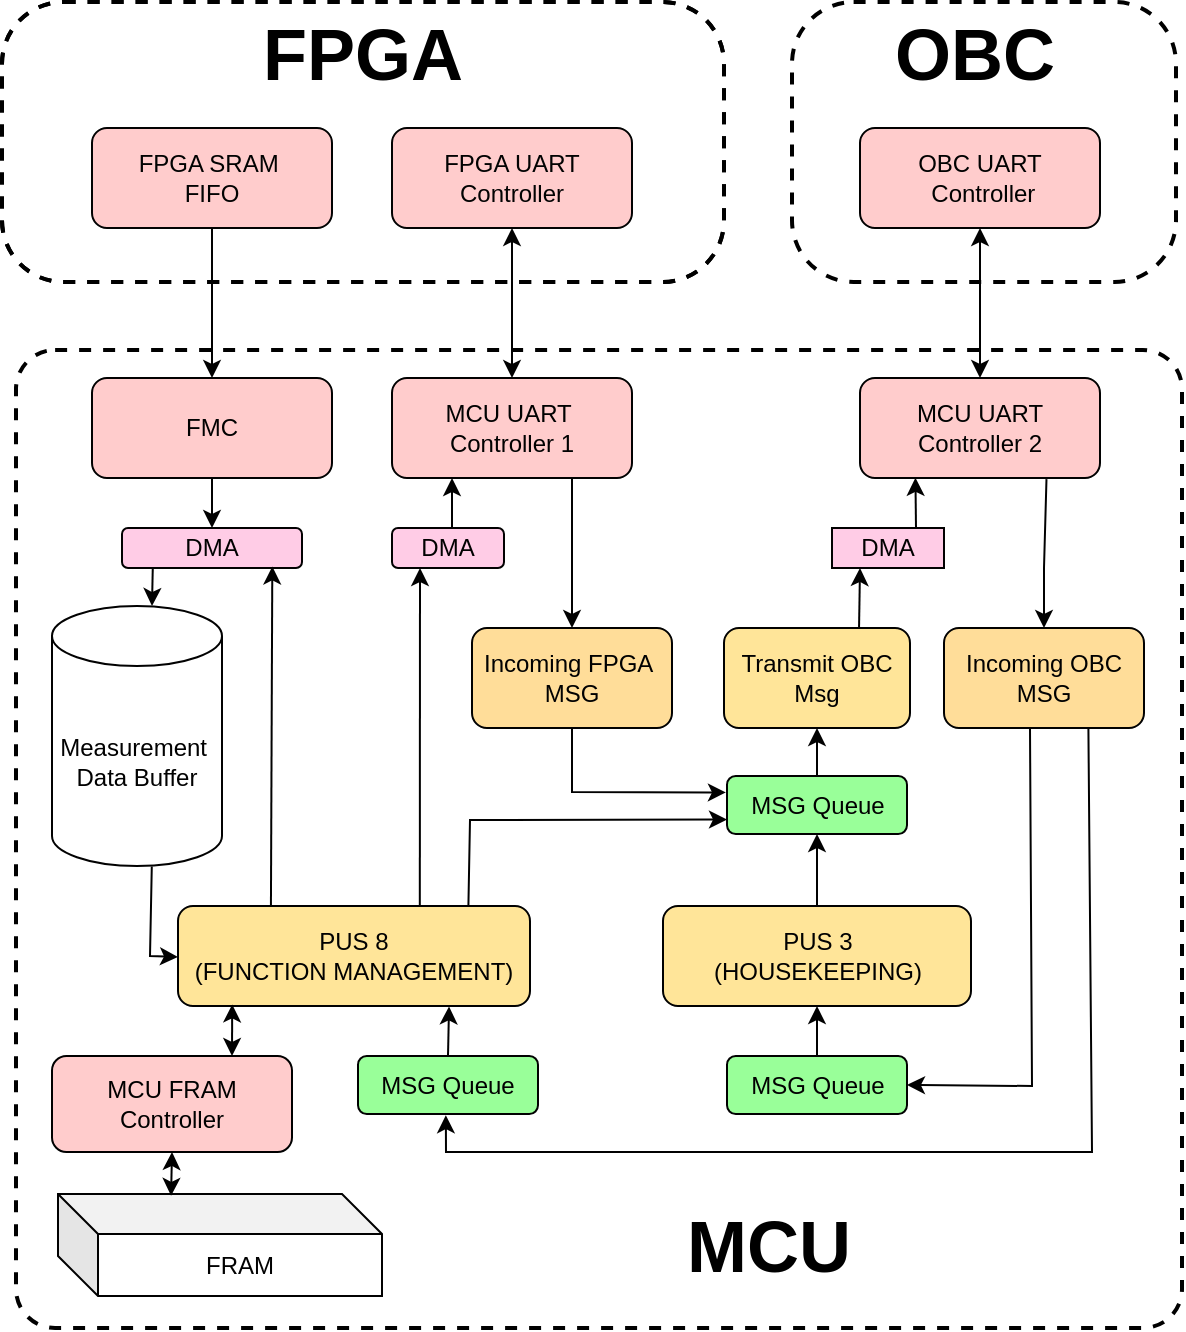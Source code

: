 <mxfile version="26.1.0">
  <diagram name="Pagină-1" id="ddQv_wzsTZBWzUbWPsOU">
    <mxGraphModel dx="2120" dy="953" grid="0" gridSize="10" guides="1" tooltips="1" connect="1" arrows="1" fold="1" page="1" pageScale="1" pageWidth="827" pageHeight="1169" math="0" shadow="0">
      <root>
        <mxCell id="0" />
        <mxCell id="1" parent="0" />
        <mxCell id="Oofgd8KAAimV3NUf_qpA-2" value="Incoming OBC&#xa;MSG" style="rounded=1;whiteSpace=wrap;fillColor=#FFDD99;" parent="1" vertex="1">
          <mxGeometry x="486" y="350" width="100" height="50" as="geometry" />
        </mxCell>
        <mxCell id="Oofgd8KAAimV3NUf_qpA-3" value="PUS 8&#xa;(FUNCTION MANAGEMENT)" style="rounded=1;whiteSpace=wrap;fillColor=#FFE599;" parent="1" vertex="1">
          <mxGeometry x="103" y="489" width="176" height="50" as="geometry" />
        </mxCell>
        <mxCell id="Oofgd8KAAimV3NUf_qpA-4" value="PUS 3&#xa;(HOUSEKEEPING)" style="rounded=1;whiteSpace=wrap;fillColor=#FFE599;" parent="1" vertex="1">
          <mxGeometry x="345.5" y="489" width="154" height="50" as="geometry" />
        </mxCell>
        <mxCell id="Oofgd8KAAimV3NUf_qpA-5" value="Transmit OBC&#xa;Msg" style="rounded=1;whiteSpace=wrap;fillColor=#FFE599;" parent="1" vertex="1">
          <mxGeometry x="376" y="350" width="93" height="50" as="geometry" />
        </mxCell>
        <mxCell id="Oofgd8KAAimV3NUf_qpA-11" value="OBC UART&#xa; Controller" style="rounded=1;whiteSpace=wrap;fillColor=#FFCCCC;" parent="1" vertex="1">
          <mxGeometry x="444" y="100" width="120" height="50" as="geometry" />
        </mxCell>
        <mxCell id="Oofgd8KAAimV3NUf_qpA-13" value="FPGA UART Controller" style="rounded=1;whiteSpace=wrap;fillColor=#FFCCCC;" parent="1" vertex="1">
          <mxGeometry x="210" y="100" width="120" height="50" as="geometry" />
        </mxCell>
        <mxCell id="Oofgd8KAAimV3NUf_qpA-15" value="MCU UART&#xa;Controller 2" style="rounded=1;whiteSpace=wrap;fillColor=#FFCCCC;" parent="1" vertex="1">
          <mxGeometry x="444" y="225" width="120" height="50" as="geometry" />
        </mxCell>
        <mxCell id="Oofgd8KAAimV3NUf_qpA-29" value="" style="endArrow=classic;html=1;rounded=0;entryX=1;entryY=0.5;entryDx=0;entryDy=0;exitX=0.43;exitY=1.001;exitDx=0;exitDy=0;exitPerimeter=0;" parent="1" source="Oofgd8KAAimV3NUf_qpA-2" target="Y2emWDWQEBasdr7QZTMM-36" edge="1">
          <mxGeometry width="50" height="50" relative="1" as="geometry">
            <mxPoint x="529" y="401" as="sourcePoint" />
            <mxPoint x="574.0" y="511.0" as="targetPoint" />
            <Array as="points">
              <mxPoint x="530" y="579" />
            </Array>
          </mxGeometry>
        </mxCell>
        <mxCell id="uqsOZBm66acdyXTOZB4C-3" value="" style="endArrow=classic;html=1;rounded=0;entryX=0.25;entryY=1;entryDx=0;entryDy=0;exitX=0.687;exitY=-0.001;exitDx=0;exitDy=0;exitPerimeter=0;" parent="1" target="Y2emWDWQEBasdr7QZTMM-10" edge="1" source="Oofgd8KAAimV3NUf_qpA-3">
          <mxGeometry width="50" height="50" relative="1" as="geometry">
            <mxPoint x="270" y="560" as="sourcePoint" />
            <mxPoint x="270" y="370" as="targetPoint" />
          </mxGeometry>
        </mxCell>
        <mxCell id="uqsOZBm66acdyXTOZB4C-2" value="MCU UART &#xa;Controller 1" style="rounded=1;whiteSpace=wrap;fillColor=#FFCCCC;" parent="1" vertex="1">
          <mxGeometry x="210" y="225" width="120" height="50" as="geometry" />
        </mxCell>
        <mxCell id="uqsOZBm66acdyXTOZB4C-6" value="FRAM" style="shape=cube;whiteSpace=wrap;html=1;boundedLbl=1;backgroundOutline=1;darkOpacity=0.05;darkOpacity2=0.1;" parent="1" vertex="1">
          <mxGeometry x="43" y="633" width="162" height="51" as="geometry" />
        </mxCell>
        <mxCell id="uqsOZBm66acdyXTOZB4C-10" value="Incoming FPGA &#xa;MSG" style="rounded=1;whiteSpace=wrap;fillColor=#FFDD99;" parent="1" vertex="1">
          <mxGeometry x="250" y="350" width="100" height="50" as="geometry" />
        </mxCell>
        <mxCell id="Y2emWDWQEBasdr7QZTMM-3" value="FMC" style="rounded=1;whiteSpace=wrap;fillColor=#FFCCCC;" vertex="1" parent="1">
          <mxGeometry x="60" y="225" width="120" height="50" as="geometry" />
        </mxCell>
        <mxCell id="Y2emWDWQEBasdr7QZTMM-4" value="FPGA SRAM &#xa;FIFO" style="rounded=1;whiteSpace=wrap;fillColor=#FFCCCC;" vertex="1" parent="1">
          <mxGeometry x="60" y="100" width="120" height="50" as="geometry" />
        </mxCell>
        <mxCell id="Y2emWDWQEBasdr7QZTMM-5" value="" style="endArrow=classic;html=1;rounded=0;exitX=0.5;exitY=1;exitDx=0;exitDy=0;entryX=0.5;entryY=0;entryDx=0;entryDy=0;" edge="1" parent="1" source="Y2emWDWQEBasdr7QZTMM-4" target="Y2emWDWQEBasdr7QZTMM-3">
          <mxGeometry width="50" height="50" relative="1" as="geometry">
            <mxPoint x="230" y="420" as="sourcePoint" />
            <mxPoint x="280" y="370" as="targetPoint" />
          </mxGeometry>
        </mxCell>
        <mxCell id="Y2emWDWQEBasdr7QZTMM-9" value="Measurement&amp;nbsp;&lt;div&gt;Data Buffer&lt;/div&gt;" style="shape=cylinder3;whiteSpace=wrap;html=1;boundedLbl=1;backgroundOutline=1;size=15;" vertex="1" parent="1">
          <mxGeometry x="40" y="339" width="85" height="130" as="geometry" />
        </mxCell>
        <mxCell id="Y2emWDWQEBasdr7QZTMM-10" value="DMA" style="rounded=1;whiteSpace=wrap;html=1;fillColor=light-dark(#FFCCE6,var(--ge-dark-color, #121212));" vertex="1" parent="1">
          <mxGeometry x="210" y="300" width="56" height="20" as="geometry" />
        </mxCell>
        <mxCell id="Y2emWDWQEBasdr7QZTMM-12" value="DMA" style="rounded=1;whiteSpace=wrap;html=1;fillColor=light-dark(#FFCCE6,var(--ge-dark-color, #121212));" vertex="1" parent="1">
          <mxGeometry x="75" y="300" width="90" height="20" as="geometry" />
        </mxCell>
        <mxCell id="Y2emWDWQEBasdr7QZTMM-15" value="" style="endArrow=classic;html=1;rounded=0;exitX=0.264;exitY=-0.001;exitDx=0;exitDy=0;entryX=0.835;entryY=0.961;entryDx=0;entryDy=0;entryPerimeter=0;exitPerimeter=0;" edge="1" parent="1" source="Oofgd8KAAimV3NUf_qpA-3" target="Y2emWDWQEBasdr7QZTMM-12">
          <mxGeometry width="50" height="50" relative="1" as="geometry">
            <mxPoint x="230" y="540" as="sourcePoint" />
            <mxPoint x="280" y="490" as="targetPoint" />
          </mxGeometry>
        </mxCell>
        <mxCell id="Y2emWDWQEBasdr7QZTMM-16" value="" style="endArrow=classic;html=1;rounded=0;exitX=0.171;exitY=1.003;exitDx=0;exitDy=0;exitPerimeter=0;" edge="1" parent="1" source="Y2emWDWQEBasdr7QZTMM-12">
          <mxGeometry width="50" height="50" relative="1" as="geometry">
            <mxPoint x="170" y="320" as="sourcePoint" />
            <mxPoint x="90" y="339" as="targetPoint" />
          </mxGeometry>
        </mxCell>
        <mxCell id="Y2emWDWQEBasdr7QZTMM-17" value="" style="endArrow=classic;html=1;rounded=0;exitX=0.587;exitY=1.002;exitDx=0;exitDy=0;exitPerimeter=0;entryX=0;entryY=0.509;entryDx=0;entryDy=0;entryPerimeter=0;" edge="1" parent="1" source="Y2emWDWQEBasdr7QZTMM-9" target="Oofgd8KAAimV3NUf_qpA-3">
          <mxGeometry width="50" height="50" relative="1" as="geometry">
            <mxPoint x="180" y="500" as="sourcePoint" />
            <mxPoint x="230" y="450" as="targetPoint" />
            <Array as="points">
              <mxPoint x="89" y="514" />
            </Array>
          </mxGeometry>
        </mxCell>
        <mxCell id="Y2emWDWQEBasdr7QZTMM-18" value="" style="endArrow=classic;startArrow=classic;html=1;rounded=0;entryX=0.5;entryY=1;entryDx=0;entryDy=0;exitX=0.5;exitY=0;exitDx=0;exitDy=0;" edge="1" parent="1" source="uqsOZBm66acdyXTOZB4C-2" target="Oofgd8KAAimV3NUf_qpA-13">
          <mxGeometry width="50" height="50" relative="1" as="geometry">
            <mxPoint x="110" y="480" as="sourcePoint" />
            <mxPoint x="160" y="430" as="targetPoint" />
          </mxGeometry>
        </mxCell>
        <mxCell id="Y2emWDWQEBasdr7QZTMM-20" value="" style="endArrow=classic;html=1;rounded=0;exitX=0.5;exitY=1;exitDx=0;exitDy=0;entryX=0.5;entryY=0;entryDx=0;entryDy=0;" edge="1" parent="1" source="Y2emWDWQEBasdr7QZTMM-3" target="Y2emWDWQEBasdr7QZTMM-12">
          <mxGeometry width="50" height="50" relative="1" as="geometry">
            <mxPoint x="110" y="480" as="sourcePoint" />
            <mxPoint x="160" y="430" as="targetPoint" />
          </mxGeometry>
        </mxCell>
        <mxCell id="Y2emWDWQEBasdr7QZTMM-21" value="" style="endArrow=classic;html=1;rounded=0;entryX=0.25;entryY=1;entryDx=0;entryDy=0;" edge="1" parent="1" target="uqsOZBm66acdyXTOZB4C-2">
          <mxGeometry width="50" height="50" relative="1" as="geometry">
            <mxPoint x="240" y="300" as="sourcePoint" />
            <mxPoint x="280" y="260" as="targetPoint" />
          </mxGeometry>
        </mxCell>
        <mxCell id="Y2emWDWQEBasdr7QZTMM-22" value="" style="endArrow=classic;startArrow=classic;html=1;rounded=0;entryX=0.5;entryY=1;entryDx=0;entryDy=0;exitX=0.5;exitY=0;exitDx=0;exitDy=0;" edge="1" parent="1" source="Oofgd8KAAimV3NUf_qpA-15" target="Oofgd8KAAimV3NUf_qpA-11">
          <mxGeometry width="50" height="50" relative="1" as="geometry">
            <mxPoint x="479.41" y="230" as="sourcePoint" />
            <mxPoint x="479.41" y="150" as="targetPoint" />
          </mxGeometry>
        </mxCell>
        <mxCell id="Y2emWDWQEBasdr7QZTMM-23" value="" style="endArrow=classic;html=1;rounded=0;exitX=0.75;exitY=1;exitDx=0;exitDy=0;" edge="1" parent="1" source="uqsOZBm66acdyXTOZB4C-2">
          <mxGeometry width="50" height="50" relative="1" as="geometry">
            <mxPoint x="270" y="510" as="sourcePoint" />
            <mxPoint x="300" y="350" as="targetPoint" />
          </mxGeometry>
        </mxCell>
        <mxCell id="Y2emWDWQEBasdr7QZTMM-24" value="DMA" style="rounded=1;whiteSpace=wrap;html=1;fillColor=light-dark(#FFCCE6,var(--ge-dark-color, #121212));arcSize=0;" vertex="1" parent="1">
          <mxGeometry x="430" y="300" width="56" height="20" as="geometry" />
        </mxCell>
        <mxCell id="Y2emWDWQEBasdr7QZTMM-30" value="" style="endArrow=classic;html=1;rounded=0;exitX=0.726;exitY=0.005;exitDx=0;exitDy=0;entryX=0.25;entryY=1;entryDx=0;entryDy=0;exitPerimeter=0;" edge="1" parent="1" source="Oofgd8KAAimV3NUf_qpA-5" target="Y2emWDWQEBasdr7QZTMM-24">
          <mxGeometry width="50" height="50" relative="1" as="geometry">
            <mxPoint x="380" y="450" as="sourcePoint" />
            <mxPoint x="430" y="400" as="targetPoint" />
          </mxGeometry>
        </mxCell>
        <mxCell id="Y2emWDWQEBasdr7QZTMM-31" value="" style="endArrow=classic;html=1;rounded=0;exitX=0.75;exitY=0;exitDx=0;exitDy=0;entryX=0.231;entryY=0.998;entryDx=0;entryDy=0;entryPerimeter=0;" edge="1" parent="1" source="Y2emWDWQEBasdr7QZTMM-24" target="Oofgd8KAAimV3NUf_qpA-15">
          <mxGeometry width="50" height="50" relative="1" as="geometry">
            <mxPoint x="456.014" y="300.0" as="sourcePoint" />
            <mxPoint x="455.95" y="280.04" as="targetPoint" />
          </mxGeometry>
        </mxCell>
        <mxCell id="Y2emWDWQEBasdr7QZTMM-32" value="" style="endArrow=classic;html=1;rounded=0;exitX=0.777;exitY=1.011;exitDx=0;exitDy=0;exitPerimeter=0;entryX=0.5;entryY=0;entryDx=0;entryDy=0;" edge="1" parent="1" source="Oofgd8KAAimV3NUf_qpA-15" target="Oofgd8KAAimV3NUf_qpA-2">
          <mxGeometry width="50" height="50" relative="1" as="geometry">
            <mxPoint x="430" y="470" as="sourcePoint" />
            <mxPoint x="480" y="420" as="targetPoint" />
            <Array as="points">
              <mxPoint x="536" y="320" />
            </Array>
          </mxGeometry>
        </mxCell>
        <mxCell id="Y2emWDWQEBasdr7QZTMM-33" value="MSG Queue" style="rounded=1;whiteSpace=wrap;html=1;fillColor=light-dark(#99FF99,var(--ge-dark-color, #121212));" vertex="1" parent="1">
          <mxGeometry x="377.5" y="424" width="90" height="29" as="geometry" />
        </mxCell>
        <mxCell id="Y2emWDWQEBasdr7QZTMM-34" value="" style="endArrow=classic;html=1;rounded=0;exitX=0.5;exitY=1;exitDx=0;exitDy=0;entryX=-0.006;entryY=0.284;entryDx=0;entryDy=0;entryPerimeter=0;" edge="1" parent="1" source="uqsOZBm66acdyXTOZB4C-10" target="Y2emWDWQEBasdr7QZTMM-33">
          <mxGeometry width="50" height="50" relative="1" as="geometry">
            <mxPoint x="250" y="500" as="sourcePoint" />
            <mxPoint x="320" y="440" as="targetPoint" />
            <Array as="points">
              <mxPoint x="300" y="432" />
            </Array>
          </mxGeometry>
        </mxCell>
        <mxCell id="Y2emWDWQEBasdr7QZTMM-35" value="" style="endArrow=classic;html=1;rounded=0;exitX=0.825;exitY=0.002;exitDx=0;exitDy=0;exitPerimeter=0;entryX=0;entryY=0.75;entryDx=0;entryDy=0;" edge="1" parent="1" source="Oofgd8KAAimV3NUf_qpA-3" target="Y2emWDWQEBasdr7QZTMM-33">
          <mxGeometry width="50" height="50" relative="1" as="geometry">
            <mxPoint x="240" y="560" as="sourcePoint" />
            <mxPoint x="290" y="510" as="targetPoint" />
            <Array as="points">
              <mxPoint x="249" y="446" />
            </Array>
          </mxGeometry>
        </mxCell>
        <mxCell id="Y2emWDWQEBasdr7QZTMM-36" value="MSG Queue" style="rounded=1;whiteSpace=wrap;html=1;fillColor=light-dark(#99FF99,var(--ge-dark-color, #121212));" vertex="1" parent="1">
          <mxGeometry x="377.5" y="564" width="90" height="29" as="geometry" />
        </mxCell>
        <mxCell id="Y2emWDWQEBasdr7QZTMM-37" value="MSG Queue" style="rounded=1;whiteSpace=wrap;html=1;fillColor=light-dark(#99FF99,var(--ge-dark-color, #121212));" vertex="1" parent="1">
          <mxGeometry x="193" y="564" width="90" height="29" as="geometry" />
        </mxCell>
        <mxCell id="Y2emWDWQEBasdr7QZTMM-39" value="" style="endArrow=classic;html=1;rounded=0;exitX=0.5;exitY=0;exitDx=0;exitDy=0;entryX=0.5;entryY=1;entryDx=0;entryDy=0;" edge="1" parent="1" source="Y2emWDWQEBasdr7QZTMM-36" target="Oofgd8KAAimV3NUf_qpA-4">
          <mxGeometry width="50" height="50" relative="1" as="geometry">
            <mxPoint x="260" y="540" as="sourcePoint" />
            <mxPoint x="310" y="490" as="targetPoint" />
          </mxGeometry>
        </mxCell>
        <mxCell id="Y2emWDWQEBasdr7QZTMM-41" value="" style="endArrow=classic;html=1;rounded=0;entryX=0.488;entryY=1.021;entryDx=0;entryDy=0;exitX=0.722;exitY=0.996;exitDx=0;exitDy=0;entryPerimeter=0;exitPerimeter=0;" edge="1" parent="1" source="Oofgd8KAAimV3NUf_qpA-2" target="Y2emWDWQEBasdr7QZTMM-37">
          <mxGeometry width="50" height="50" relative="1" as="geometry">
            <mxPoint x="561" y="407.85" as="sourcePoint" />
            <mxPoint x="236.92" y="600.647" as="targetPoint" />
            <Array as="points">
              <mxPoint x="560" y="612" />
              <mxPoint x="237" y="612" />
            </Array>
          </mxGeometry>
        </mxCell>
        <mxCell id="Y2emWDWQEBasdr7QZTMM-42" value="" style="endArrow=classic;html=1;rounded=0;exitX=0.5;exitY=0;exitDx=0;exitDy=0;entryX=0.77;entryY=1.004;entryDx=0;entryDy=0;entryPerimeter=0;" edge="1" parent="1" source="Y2emWDWQEBasdr7QZTMM-37" target="Oofgd8KAAimV3NUf_qpA-3">
          <mxGeometry width="50" height="50" relative="1" as="geometry">
            <mxPoint x="100" y="520" as="sourcePoint" />
            <mxPoint x="150" y="470" as="targetPoint" />
          </mxGeometry>
        </mxCell>
        <mxCell id="Y2emWDWQEBasdr7QZTMM-43" value="" style="endArrow=classic;html=1;rounded=0;entryX=0.5;entryY=1;entryDx=0;entryDy=0;exitX=0.5;exitY=0;exitDx=0;exitDy=0;" edge="1" parent="1" source="Oofgd8KAAimV3NUf_qpA-4" target="Y2emWDWQEBasdr7QZTMM-33">
          <mxGeometry width="50" height="50" relative="1" as="geometry">
            <mxPoint x="370" y="540" as="sourcePoint" />
            <mxPoint x="470" y="485" as="targetPoint" />
          </mxGeometry>
        </mxCell>
        <mxCell id="Y2emWDWQEBasdr7QZTMM-45" value="" style="endArrow=classic;html=1;rounded=0;exitX=0.5;exitY=0;exitDx=0;exitDy=0;entryX=0.5;entryY=1;entryDx=0;entryDy=0;" edge="1" parent="1" source="Y2emWDWQEBasdr7QZTMM-33" target="Oofgd8KAAimV3NUf_qpA-5">
          <mxGeometry width="50" height="50" relative="1" as="geometry">
            <mxPoint x="174" y="446" as="sourcePoint" />
            <mxPoint x="224" y="396" as="targetPoint" />
          </mxGeometry>
        </mxCell>
        <mxCell id="Y2emWDWQEBasdr7QZTMM-48" value="" style="rounded=1;whiteSpace=wrap;html=1;arcSize=22;strokeColor=#000000;dashed=1;strokeWidth=2;fillColor=#FFFFFF;fillOpacity=0.3;" vertex="1" parent="1">
          <mxGeometry x="15" y="37" width="361" height="140" as="geometry" />
        </mxCell>
        <mxCell id="Y2emWDWQEBasdr7QZTMM-49" value="&lt;h1&gt;&lt;br&gt;&lt;/h1&gt;" style="rounded=1;whiteSpace=wrap;html=1;arcSize=22;strokeColor=#000000;dashed=1;strokeWidth=2;fillColor=#FFFFFF;fillOpacity=0.3;align=center;" vertex="1" parent="1">
          <mxGeometry x="15" y="37" width="361" height="140" as="geometry" />
        </mxCell>
        <mxCell id="Y2emWDWQEBasdr7QZTMM-51" value="" style="rounded=1;whiteSpace=wrap;html=1;arcSize=4;strokeColor=#000000;dashed=1;strokeWidth=2;fillColor=#FFFFFF;fillOpacity=0.3;" vertex="1" parent="1">
          <mxGeometry x="22" y="211" width="583" height="489" as="geometry" />
        </mxCell>
        <mxCell id="Y2emWDWQEBasdr7QZTMM-50" value="" style="rounded=1;whiteSpace=wrap;html=1;arcSize=22;strokeColor=#000000;dashed=1;strokeWidth=2;fillColor=#FFFFFF;fillOpacity=0.3;" vertex="1" parent="1">
          <mxGeometry x="410" y="37" width="192" height="140" as="geometry" />
        </mxCell>
        <mxCell id="Y2emWDWQEBasdr7QZTMM-52" value="&lt;font style=&quot;font-size: 36px;&quot;&gt;&lt;b style=&quot;&quot;&gt;FPGA&lt;/b&gt;&lt;/font&gt;" style="text;html=1;align=center;verticalAlign=middle;whiteSpace=wrap;rounded=0;" vertex="1" parent="1">
          <mxGeometry x="124.25" y="42" width="142.5" height="41" as="geometry" />
        </mxCell>
        <mxCell id="Y2emWDWQEBasdr7QZTMM-53" value="&lt;font style=&quot;font-size: 36px;&quot;&gt;&lt;b style=&quot;&quot;&gt;OBC&lt;/b&gt;&lt;/font&gt;" style="text;html=1;align=center;verticalAlign=middle;whiteSpace=wrap;rounded=0;" vertex="1" parent="1">
          <mxGeometry x="430" y="42" width="142.5" height="41" as="geometry" />
        </mxCell>
        <mxCell id="Y2emWDWQEBasdr7QZTMM-55" value="MCU FRAM&#xa;Controller" style="rounded=1;whiteSpace=wrap;fillColor=#FFCCCC;" vertex="1" parent="1">
          <mxGeometry x="40" y="564" width="120" height="48" as="geometry" />
        </mxCell>
        <mxCell id="Y2emWDWQEBasdr7QZTMM-56" value="" style="endArrow=classic;startArrow=classic;html=1;rounded=0;exitX=0.75;exitY=0;exitDx=0;exitDy=0;entryX=0.154;entryY=0.984;entryDx=0;entryDy=0;entryPerimeter=0;" edge="1" parent="1" source="Y2emWDWQEBasdr7QZTMM-55" target="Oofgd8KAAimV3NUf_qpA-3">
          <mxGeometry width="50" height="50" relative="1" as="geometry">
            <mxPoint x="141" y="604" as="sourcePoint" />
            <mxPoint x="191" y="554" as="targetPoint" />
          </mxGeometry>
        </mxCell>
        <mxCell id="Y2emWDWQEBasdr7QZTMM-57" value="" style="endArrow=classic;startArrow=classic;html=1;rounded=0;entryX=0.5;entryY=1;entryDx=0;entryDy=0;exitX=0.349;exitY=0.018;exitDx=0;exitDy=0;exitPerimeter=0;" edge="1" parent="1" source="uqsOZBm66acdyXTOZB4C-6" target="Y2emWDWQEBasdr7QZTMM-55">
          <mxGeometry width="50" height="50" relative="1" as="geometry">
            <mxPoint x="100" y="672" as="sourcePoint" />
            <mxPoint x="150" y="622" as="targetPoint" />
          </mxGeometry>
        </mxCell>
        <mxCell id="Y2emWDWQEBasdr7QZTMM-58" value="&lt;font style=&quot;font-size: 36px;&quot;&gt;&lt;b style=&quot;&quot;&gt;MCU&lt;/b&gt;&lt;/font&gt;" style="text;html=1;align=center;verticalAlign=middle;whiteSpace=wrap;rounded=0;" vertex="1" parent="1">
          <mxGeometry x="326.5" y="638" width="142.5" height="41" as="geometry" />
        </mxCell>
      </root>
    </mxGraphModel>
  </diagram>
</mxfile>
